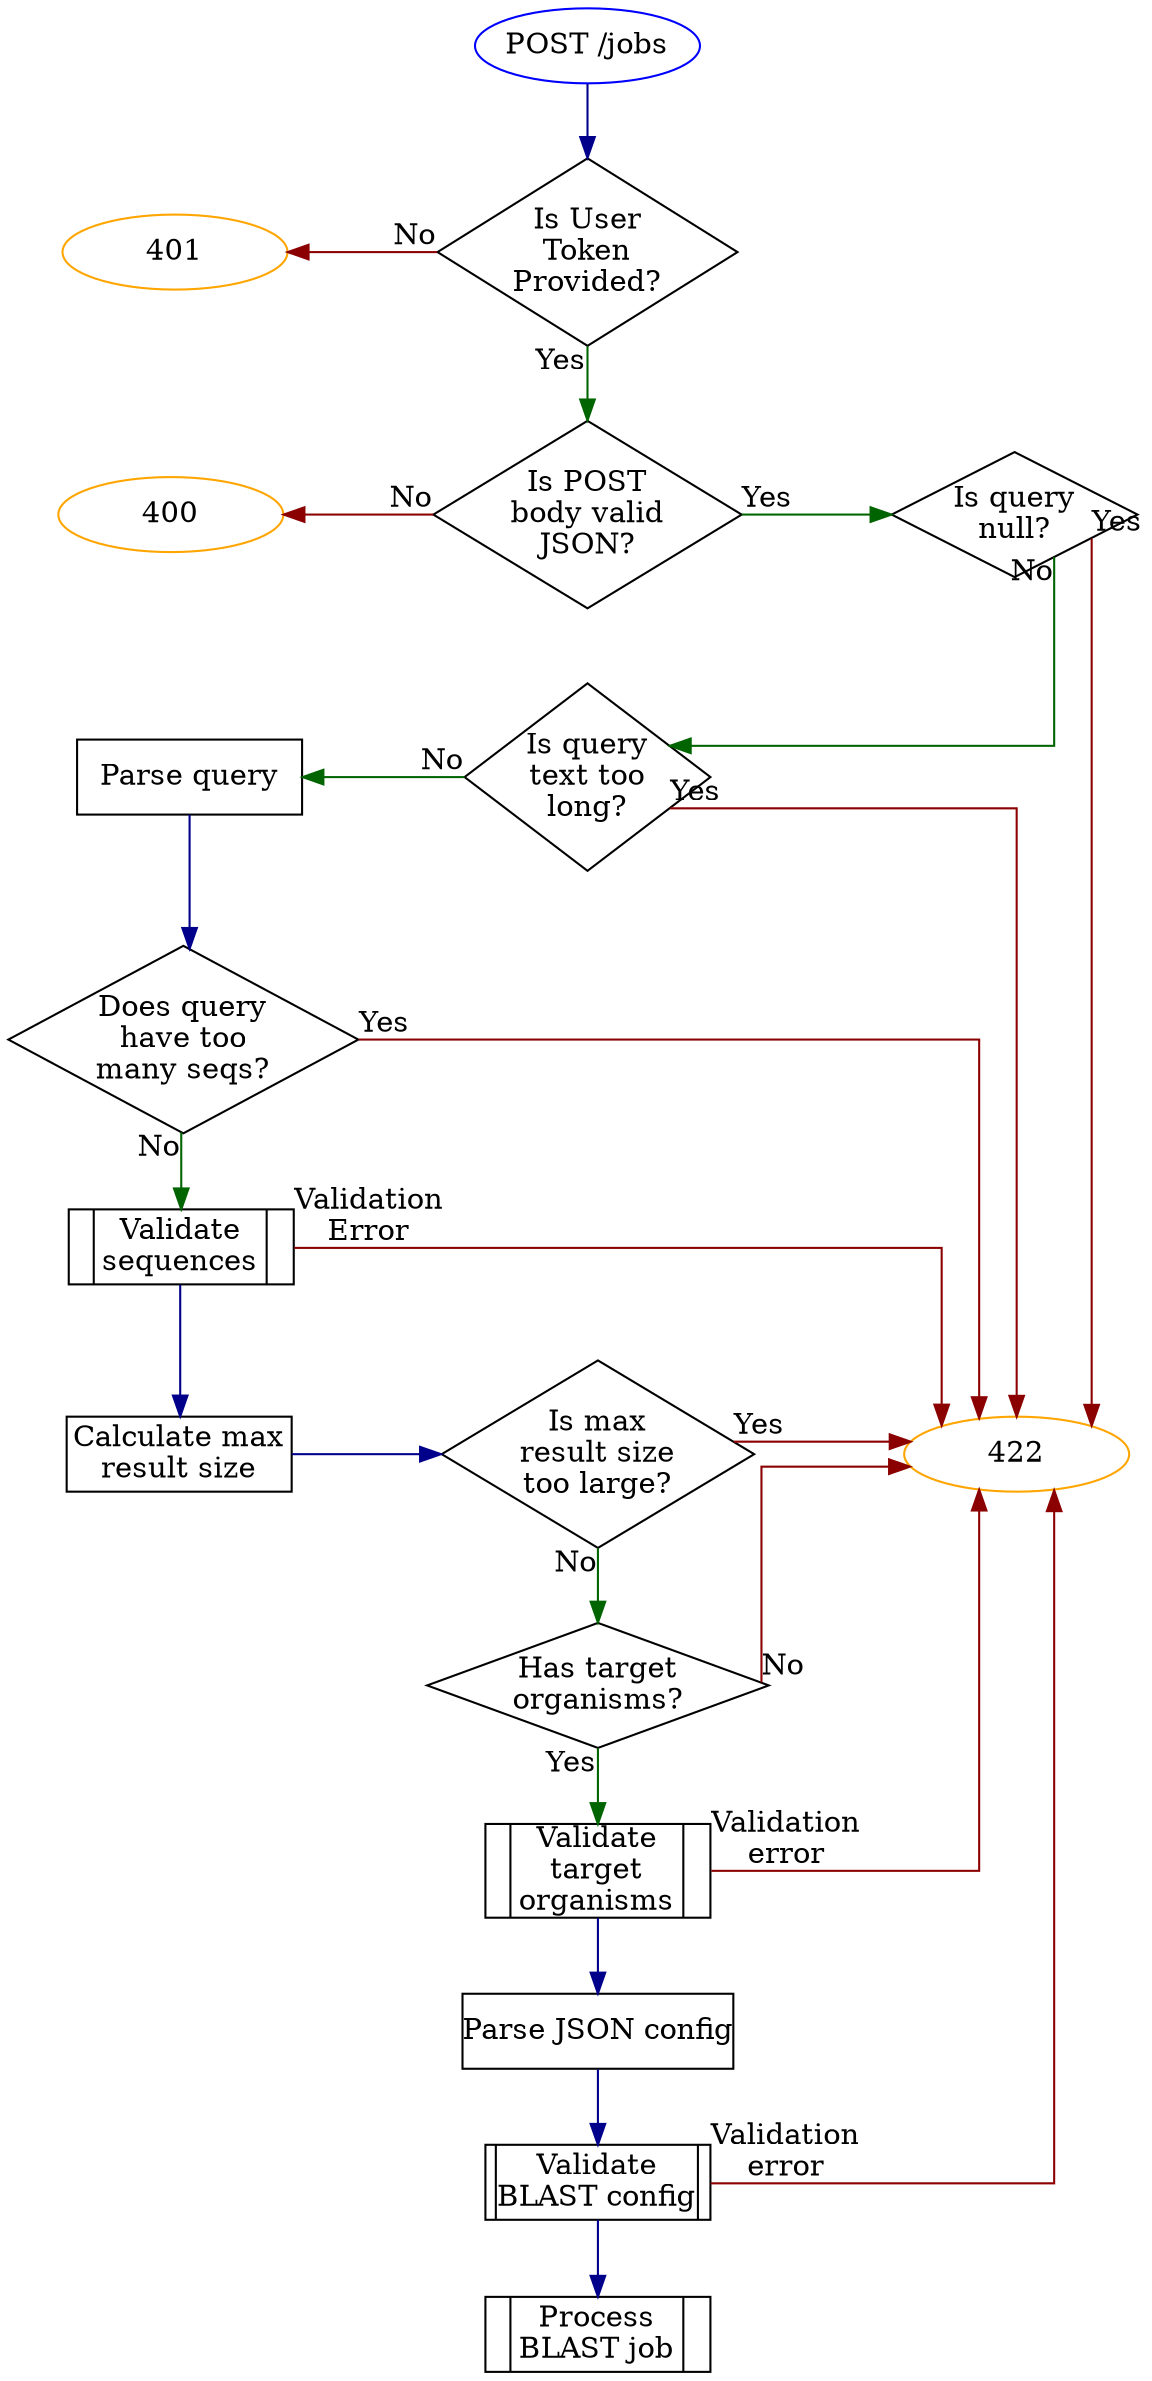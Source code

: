 digraph {
  graph[nodesep=1]
  node[margin=0, shape=rect, width=1.5]
  edge[color=darkblue]
  splines=ortho

  //
  // Node definitions
  //

  // Error responses
  400 [shape=oval, color=orange]
  401 [shape=oval, color=orange]
  422 [shape=oval, color=orange]

  Start [label="POST /jobs", shape="oval", color="blue"]

  IsUserTokenProvided [label="Is User\nToken\nProvided?", shape=diamond]

  IsPostBodyValidJSON [label="Is POST\nbody valid\nJSON?", shape=diamond]

  IsQueryNull [label="Is query\nnull?", shape=diamond]

  IsQueryTextTooLong [label="Is query\ntext too\nlong?", shape=diamond]

  ParseQuery [label="Parse query"]

  ValidateSequences [label="| Validate\nsequences |", shape=record]

  DoesQueryHaveTooManySeqs [label="Does query\nhave too\nmany seqs?", shape=diamond]

  CalculateMaxResultSize [label="Calculate max\nresult size"]

  IsMaxResultSizeTooLarge [label="Is max\nresult size\ntoo large?", shape=diamond]

  HasTargetOrgs [label="Has target\norganisms?", shape=diamond]

  ValidateOrgs [label="| Validate\ntarget\norganisms |", shape=record]

  ParseBlastConfig [label="Parse JSON config"]

  ValidateBlastConfig [label="| Validate\nBLAST config| ", shape=record]

  ProcessBlastJob [label="| Process\nBLAST job |", shape=record]

  Start -> IsUserTokenProvided

  IsUserTokenProvided -> IsPostBodyValidJSON [taillabel="Yes", color="darkgreen"]
  401                 -> IsUserTokenProvided [headlabel="No", color="darkred", dir=back]

  IsPostBodyValidJSON -> IsQueryNull [taillabel="Yes", color="darkgreen"]
  400                 -> IsPostBodyValidJSON [headlabel="No", color="darkred", dir=back]

  IsQueryNull -> 422                [taillabel="Yes", color="darkred"]
  IsQueryNull -> IsQueryTextTooLong [taillabel="No", color="darkgreen", constraint=false]

  IsQueryTextTooLong -> 422        [taillabel="Yes", color="darkred", constraint=false]
  ParseQuery -> IsQueryTextTooLong [headlabel="No", color="darkgreen", dir=back]

  ParseQuery -> DoesQueryHaveTooManySeqs

  DoesQueryHaveTooManySeqs -> 422               [taillabel="Yes", color="darkred", constraint=false]
  DoesQueryHaveTooManySeqs -> ValidateSequences [taillabel="No", color="darkgreen"]

  ValidateSequences -> CalculateMaxResultSize
  ValidateSequences -> 422                    [taillabel="Validation\nError", color="darkred", constraint=false]

  CalculateMaxResultSize -> IsMaxResultSizeTooLarge

  IsMaxResultSizeTooLarge -> 422           [taillabel="Yes", color="darkred", constraint=false]
  IsMaxResultSizeTooLarge -> HasTargetOrgs [taillabel="No", color="darkgreen"]

  HasTargetOrgs -> ValidateOrgs [taillabel="Yes", color="darkgreen"]
  HasTargetOrgs -> 422          [taillabel="No", color="darkred", constraint=false]

  ValidateOrgs -> ParseBlastConfig
  ValidateOrgs -> 422              [taillabel="Validation\nerror", color="darkred", constraint=false]

  ParseBlastConfig -> ValidateBlastConfig

  ValidateBlastConfig -> 422 [taillabel="Validation\nerror", color="darkred", constraint=false]
  ValidateBlastConfig -> ProcessBlastJob

  //
  // Formatting
  //
  {
    rank=sink
    ProcessBlastJob
  }

  {
    rank=same
    IsUserTokenProvided
    401
  }

  {
    rank=same
    IsPostBodyValidJSON
    400
    IsQueryNull
  }

  {
    rank=same
    IsQueryTextTooLong
    ParseQuery
  }

  {
    rank=same
    422
    CalculateMaxResultSize
    IsMaxResultSizeTooLarge
  }

  {
    edge[style=invis]
    IsPostBodyValidJSON -> IsQueryTextTooLong
  }
}